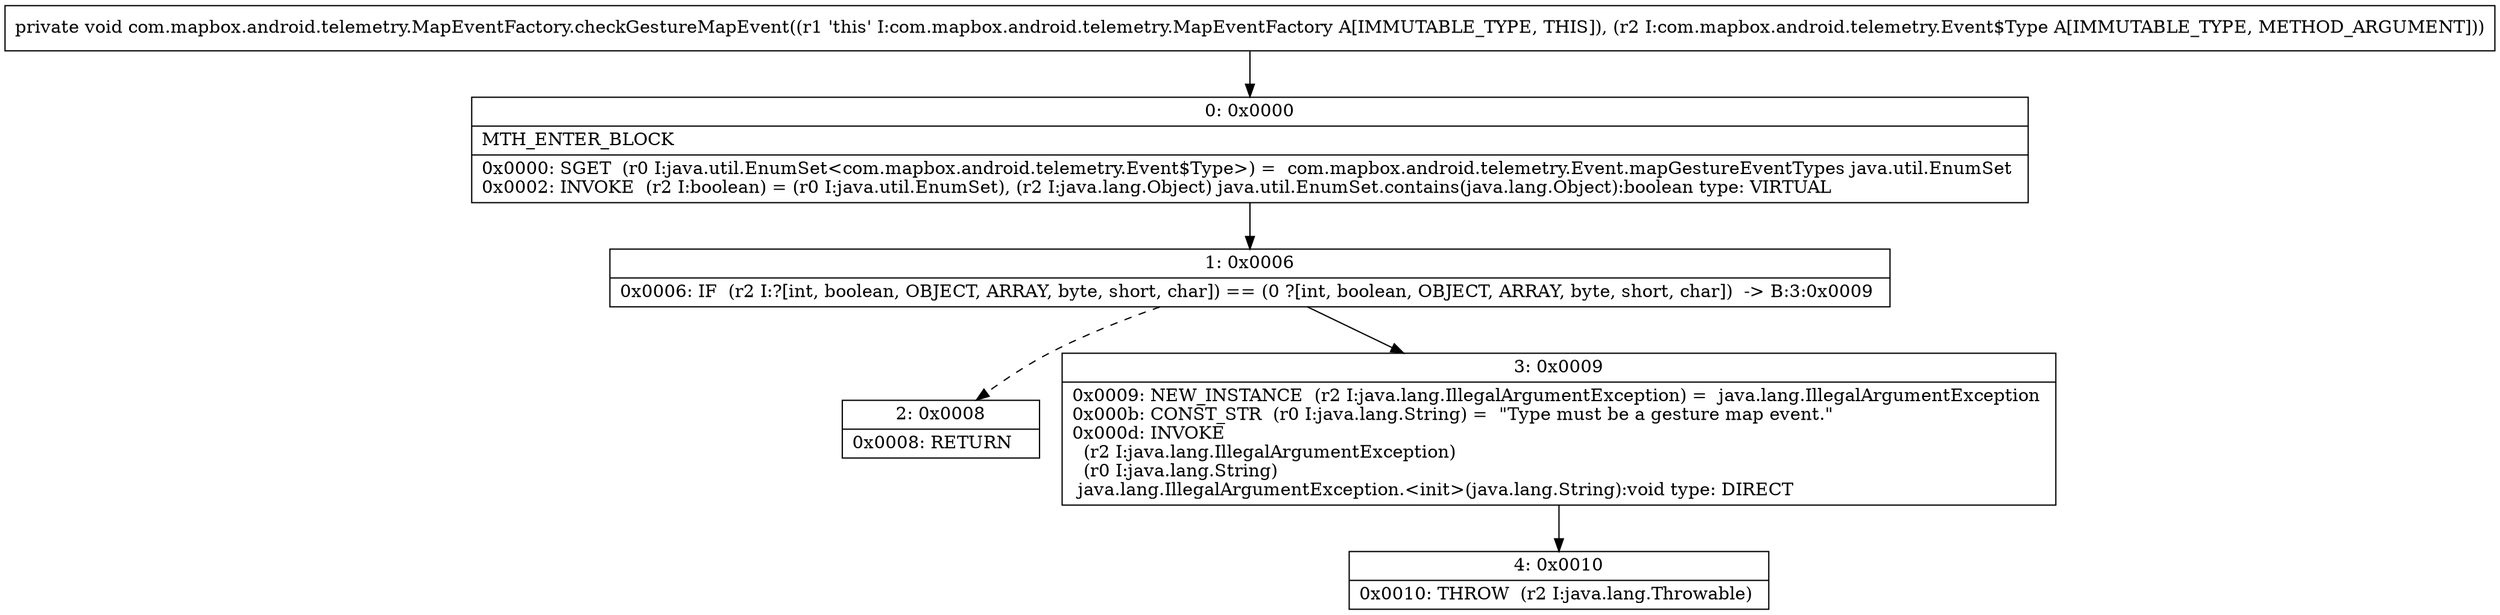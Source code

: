 digraph "CFG forcom.mapbox.android.telemetry.MapEventFactory.checkGestureMapEvent(Lcom\/mapbox\/android\/telemetry\/Event$Type;)V" {
Node_0 [shape=record,label="{0\:\ 0x0000|MTH_ENTER_BLOCK\l|0x0000: SGET  (r0 I:java.util.EnumSet\<com.mapbox.android.telemetry.Event$Type\>) =  com.mapbox.android.telemetry.Event.mapGestureEventTypes java.util.EnumSet \l0x0002: INVOKE  (r2 I:boolean) = (r0 I:java.util.EnumSet), (r2 I:java.lang.Object) java.util.EnumSet.contains(java.lang.Object):boolean type: VIRTUAL \l}"];
Node_1 [shape=record,label="{1\:\ 0x0006|0x0006: IF  (r2 I:?[int, boolean, OBJECT, ARRAY, byte, short, char]) == (0 ?[int, boolean, OBJECT, ARRAY, byte, short, char])  \-\> B:3:0x0009 \l}"];
Node_2 [shape=record,label="{2\:\ 0x0008|0x0008: RETURN   \l}"];
Node_3 [shape=record,label="{3\:\ 0x0009|0x0009: NEW_INSTANCE  (r2 I:java.lang.IllegalArgumentException) =  java.lang.IllegalArgumentException \l0x000b: CONST_STR  (r0 I:java.lang.String) =  \"Type must be a gesture map event.\" \l0x000d: INVOKE  \l  (r2 I:java.lang.IllegalArgumentException)\l  (r0 I:java.lang.String)\l java.lang.IllegalArgumentException.\<init\>(java.lang.String):void type: DIRECT \l}"];
Node_4 [shape=record,label="{4\:\ 0x0010|0x0010: THROW  (r2 I:java.lang.Throwable) \l}"];
MethodNode[shape=record,label="{private void com.mapbox.android.telemetry.MapEventFactory.checkGestureMapEvent((r1 'this' I:com.mapbox.android.telemetry.MapEventFactory A[IMMUTABLE_TYPE, THIS]), (r2 I:com.mapbox.android.telemetry.Event$Type A[IMMUTABLE_TYPE, METHOD_ARGUMENT])) }"];
MethodNode -> Node_0;
Node_0 -> Node_1;
Node_1 -> Node_2[style=dashed];
Node_1 -> Node_3;
Node_3 -> Node_4;
}

